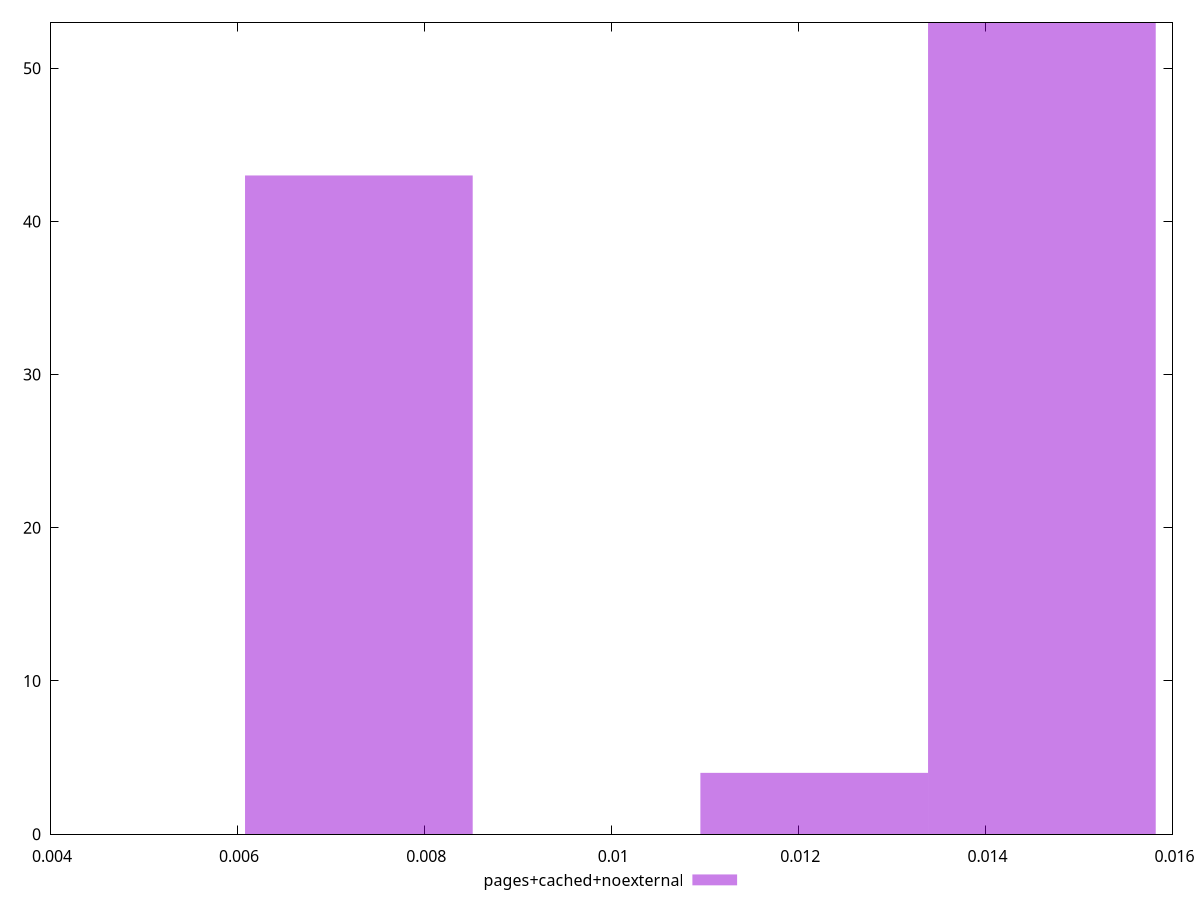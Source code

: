 $_pagesCachedNoexternal <<EOF
0.007301873190612205 43
0.01460374638122441 53
0.012169788651020341 4
EOF
set key outside below
set terminal pngcairo
set output "report_00006_2020-11-02T20-21-41.718Z/largest-contentful-paint/pages+cached+noexternal//hist.png"
set yrange [0:53]
set boxwidth 0.0024339577302040683
set style fill transparent solid 0.5 noborder
plot $_pagesCachedNoexternal title "pages+cached+noexternal" with boxes ,